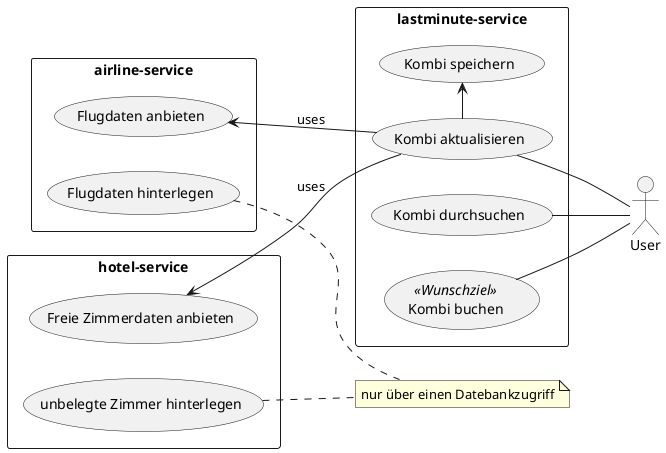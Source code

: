 @startuml
left to right direction
skinparam packageStyle rectangle
actor User

rectangle lastminute-service {
  (Kombi durchsuchen) -- User
  (Kombi aktualisieren) -- User
  (Kombi buchen) as (KB) <<Wunschziel>>
  (KB) -- User
  (Kombi aktualisieren) -> (Kombi speichern)
}

rectangle airline-service {
  (Flugdaten anbieten) <-- (Kombi aktualisieren) : uses
  (Flugdaten hinterlegen)
}

rectangle hotel-service {
  (unbelegte Zimmer hinterlegen)
  (Freie Zimmerdaten anbieten) <-- (Kombi aktualisieren) : uses
}

note "nur über einen Datebankzugriff" as N1
(Flugdaten hinterlegen) .. N1
(unbelegte Zimmer hinterlegen) .. N1
@enduml